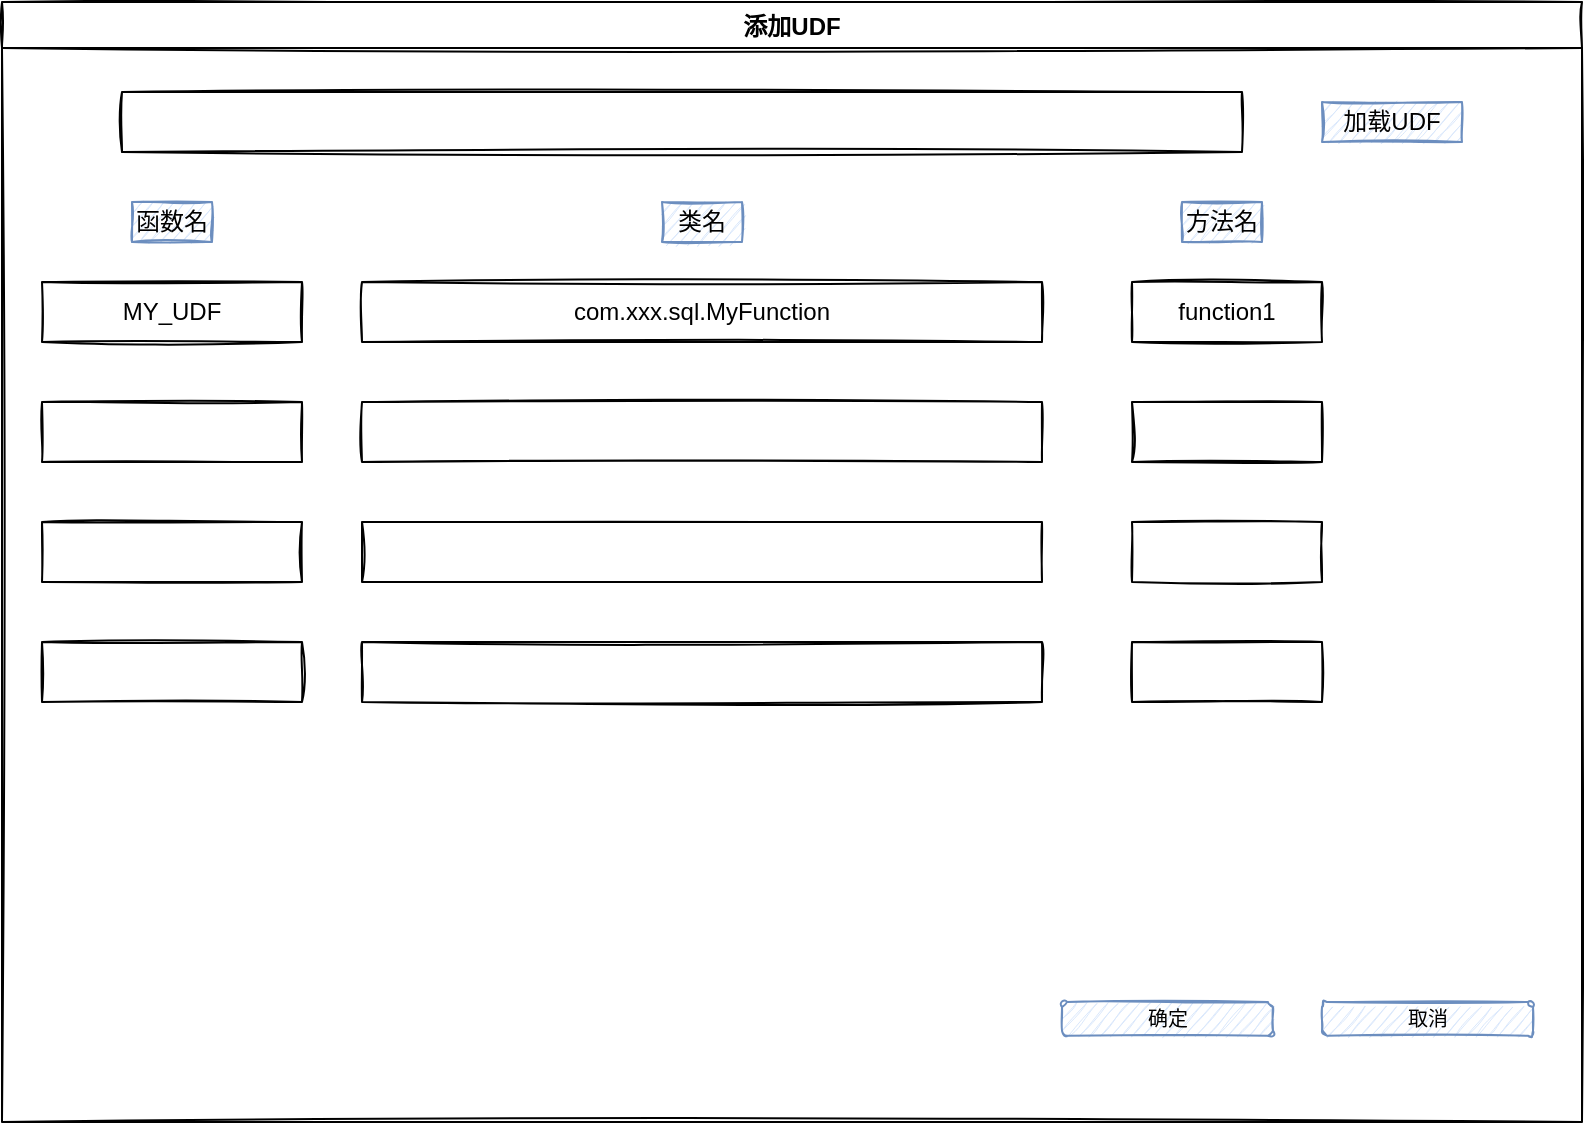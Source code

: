 <mxfile version="15.8.2" type="github">
  <diagram id="4iuk9C3c1TCA9W_Shy5l" name="第 1 页">
    <mxGraphModel dx="2249" dy="762" grid="1" gridSize="10" guides="1" tooltips="1" connect="1" arrows="1" fold="1" page="1" pageScale="1" pageWidth="827" pageHeight="1169" math="0" shadow="0">
      <root>
        <mxCell id="0" />
        <mxCell id="1" parent="0" />
        <mxCell id="2UPqbbec-4hA788skLOh-12" value="添加UDF" style="swimlane;sketch=1;" parent="1" vertex="1">
          <mxGeometry x="-510" y="80" width="790" height="560" as="geometry" />
        </mxCell>
        <mxCell id="2UPqbbec-4hA788skLOh-27" value="com.xxx.sql.MyFunction" style="rounded=0;whiteSpace=wrap;html=1;sketch=1;" parent="2UPqbbec-4hA788skLOh-12" vertex="1">
          <mxGeometry x="180" y="140" width="340" height="30" as="geometry" />
        </mxCell>
        <mxCell id="2UPqbbec-4hA788skLOh-28" value="函数名" style="text;html=1;strokeColor=#6c8ebf;fillColor=#dae8fc;align=center;verticalAlign=middle;whiteSpace=wrap;rounded=0;sketch=1;" parent="2UPqbbec-4hA788skLOh-12" vertex="1">
          <mxGeometry x="65" y="100" width="40" height="20" as="geometry" />
        </mxCell>
        <mxCell id="2UPqbbec-4hA788skLOh-29" value="类名" style="text;html=1;strokeColor=#6c8ebf;fillColor=#dae8fc;align=center;verticalAlign=middle;whiteSpace=wrap;rounded=0;sketch=1;" parent="2UPqbbec-4hA788skLOh-12" vertex="1">
          <mxGeometry x="330" y="100" width="40" height="20" as="geometry" />
        </mxCell>
        <mxCell id="2UPqbbec-4hA788skLOh-30" value="MY_UDF" style="rounded=0;whiteSpace=wrap;html=1;sketch=1;" parent="2UPqbbec-4hA788skLOh-12" vertex="1">
          <mxGeometry x="20" y="140" width="130" height="30" as="geometry" />
        </mxCell>
        <mxCell id="2UPqbbec-4hA788skLOh-32" value="方法名" style="text;html=1;strokeColor=#6c8ebf;fillColor=#dae8fc;align=center;verticalAlign=middle;whiteSpace=wrap;rounded=0;sketch=1;" parent="2UPqbbec-4hA788skLOh-12" vertex="1">
          <mxGeometry x="590" y="100" width="40" height="20" as="geometry" />
        </mxCell>
        <mxCell id="2UPqbbec-4hA788skLOh-41" value="加载UDF" style="text;html=1;strokeColor=#6c8ebf;fillColor=#dae8fc;align=center;verticalAlign=middle;whiteSpace=wrap;rounded=0;sketch=1;" parent="2UPqbbec-4hA788skLOh-12" vertex="1">
          <mxGeometry x="660" y="50" width="70" height="20" as="geometry" />
        </mxCell>
        <mxCell id="2UPqbbec-4hA788skLOh-40" value="" style="rounded=0;whiteSpace=wrap;html=1;sketch=1;" parent="2UPqbbec-4hA788skLOh-12" vertex="1">
          <mxGeometry x="60" y="45" width="560" height="30" as="geometry" />
        </mxCell>
        <mxCell id="2UPqbbec-4hA788skLOh-43" value="" style="rounded=0;whiteSpace=wrap;html=1;sketch=1;" parent="2UPqbbec-4hA788skLOh-12" vertex="1">
          <mxGeometry x="180" y="200" width="340" height="30" as="geometry" />
        </mxCell>
        <mxCell id="2UPqbbec-4hA788skLOh-44" value="" style="rounded=0;whiteSpace=wrap;html=1;sketch=1;" parent="2UPqbbec-4hA788skLOh-12" vertex="1">
          <mxGeometry x="20" y="200" width="130" height="30" as="geometry" />
        </mxCell>
        <mxCell id="2UPqbbec-4hA788skLOh-57" value="" style="shape=image;html=1;verticalAlign=top;verticalLabelPosition=bottom;labelBackgroundColor=#ffffff;imageAspect=0;aspect=fixed;image=https://cdn3.iconfinder.com/data/icons/flat-actions-icons-9/792/Tick_Mark_Dark-128.png;sketch=1;" parent="2UPqbbec-4hA788skLOh-12" vertex="1">
          <mxGeometry x="720" y="136" width="38" height="38" as="geometry" />
        </mxCell>
        <mxCell id="2UPqbbec-4hA788skLOh-58" value="" style="shape=image;html=1;verticalAlign=top;verticalLabelPosition=bottom;labelBackgroundColor=#ffffff;imageAspect=0;aspect=fixed;image=https://cdn3.iconfinder.com/data/icons/flat-actions-icons-9/792/Tick_Mark_Dark-128.png;sketch=1;" parent="2UPqbbec-4hA788skLOh-12" vertex="1">
          <mxGeometry x="720" y="200" width="38" height="38" as="geometry" />
        </mxCell>
        <mxCell id="2UPqbbec-4hA788skLOh-59" value="" style="shape=image;html=1;verticalAlign=top;verticalLabelPosition=bottom;labelBackgroundColor=#ffffff;imageAspect=0;aspect=fixed;image=https://cdn3.iconfinder.com/data/icons/flat-actions-icons-9/792/Tick_Mark_Dark-128.png;sketch=1;" parent="2UPqbbec-4hA788skLOh-12" vertex="1">
          <mxGeometry x="720" y="261" width="38" height="38" as="geometry" />
        </mxCell>
        <mxCell id="2UPqbbec-4hA788skLOh-61" value="" style="shape=image;html=1;verticalAlign=top;verticalLabelPosition=bottom;labelBackgroundColor=#ffffff;imageAspect=0;aspect=fixed;image=https://cdn4.iconfinder.com/data/icons/icocentre-free-icons/114/f-cross_256-128.png;sketch=1;" parent="2UPqbbec-4hA788skLOh-12" vertex="1">
          <mxGeometry x="725" y="328.5" width="28" height="28" as="geometry" />
        </mxCell>
        <mxCell id="2UPqbbec-4hA788skLOh-64" value="确定" style="rounded=1;html=1;shadow=0;dashed=0;whiteSpace=wrap;fontSize=10;fillColor=#dae8fc;align=center;strokeColor=#6c8ebf;sketch=1;" parent="2UPqbbec-4hA788skLOh-12" vertex="1">
          <mxGeometry x="530" y="500" width="105.5" height="16.88" as="geometry" />
        </mxCell>
        <mxCell id="2UPqbbec-4hA788skLOh-68" value="" style="shape=image;html=1;verticalAlign=top;verticalLabelPosition=bottom;labelBackgroundColor=#ffffff;imageAspect=0;aspect=fixed;image=https://cdn4.iconfinder.com/data/icons/ionicons/512/icon-ios7-minus-outline-128.png;sketch=1;" parent="2UPqbbec-4hA788skLOh-12" vertex="1">
          <mxGeometry x="691" y="140" width="29" height="29" as="geometry" />
        </mxCell>
        <mxCell id="2UPqbbec-4hA788skLOh-69" value="" style="shape=image;html=1;verticalAlign=top;verticalLabelPosition=bottom;labelBackgroundColor=#ffffff;imageAspect=0;aspect=fixed;image=https://cdn4.iconfinder.com/data/icons/ionicons/512/icon-ios7-minus-outline-128.png;sketch=1;" parent="2UPqbbec-4hA788skLOh-12" vertex="1">
          <mxGeometry x="691" y="204.5" width="29" height="29" as="geometry" />
        </mxCell>
        <mxCell id="2UPqbbec-4hA788skLOh-70" value="" style="shape=image;html=1;verticalAlign=top;verticalLabelPosition=bottom;labelBackgroundColor=#ffffff;imageAspect=0;aspect=fixed;image=https://cdn4.iconfinder.com/data/icons/ionicons/512/icon-ios7-minus-outline-128.png;sketch=1;" parent="2UPqbbec-4hA788skLOh-12" vertex="1">
          <mxGeometry x="691" y="265.5" width="29" height="29" as="geometry" />
        </mxCell>
        <mxCell id="2UPqbbec-4hA788skLOh-71" value="" style="shape=image;html=1;verticalAlign=top;verticalLabelPosition=bottom;labelBackgroundColor=#ffffff;imageAspect=0;aspect=fixed;image=https://cdn4.iconfinder.com/data/icons/ionicons/512/icon-ios7-minus-outline-128.png;sketch=1;" parent="2UPqbbec-4hA788skLOh-12" vertex="1">
          <mxGeometry x="690" y="328.5" width="29" height="29" as="geometry" />
        </mxCell>
        <mxCell id="eT6F7r95OTAMLALFbOT9-1" value="function1" style="rounded=0;whiteSpace=wrap;html=1;sketch=1;" vertex="1" parent="2UPqbbec-4hA788skLOh-12">
          <mxGeometry x="565" y="140" width="95" height="30" as="geometry" />
        </mxCell>
        <mxCell id="eT6F7r95OTAMLALFbOT9-3" value="" style="rounded=0;whiteSpace=wrap;html=1;sketch=1;" vertex="1" parent="2UPqbbec-4hA788skLOh-12">
          <mxGeometry x="565" y="200" width="95" height="30" as="geometry" />
        </mxCell>
        <mxCell id="eT6F7r95OTAMLALFbOT9-5" value="" style="rounded=0;whiteSpace=wrap;html=1;sketch=1;" vertex="1" parent="2UPqbbec-4hA788skLOh-12">
          <mxGeometry x="565" y="320" width="95" height="30" as="geometry" />
        </mxCell>
        <mxCell id="eT6F7r95OTAMLALFbOT9-4" value="" style="rounded=0;whiteSpace=wrap;html=1;sketch=1;" vertex="1" parent="2UPqbbec-4hA788skLOh-12">
          <mxGeometry x="565" y="260" width="95" height="30" as="geometry" />
        </mxCell>
        <mxCell id="2UPqbbec-4hA788skLOh-46" value="" style="rounded=0;whiteSpace=wrap;html=1;sketch=1;" parent="1" vertex="1">
          <mxGeometry x="-330" y="340" width="340" height="30" as="geometry" />
        </mxCell>
        <mxCell id="2UPqbbec-4hA788skLOh-47" value="" style="rounded=0;whiteSpace=wrap;html=1;sketch=1;" parent="1" vertex="1">
          <mxGeometry x="-490" y="340" width="130" height="30" as="geometry" />
        </mxCell>
        <mxCell id="2UPqbbec-4hA788skLOh-49" value="" style="rounded=0;whiteSpace=wrap;html=1;sketch=1;" parent="1" vertex="1">
          <mxGeometry x="-330" y="400" width="340" height="30" as="geometry" />
        </mxCell>
        <mxCell id="2UPqbbec-4hA788skLOh-50" value="" style="rounded=0;whiteSpace=wrap;html=1;sketch=1;" parent="1" vertex="1">
          <mxGeometry x="-490" y="400" width="130" height="30" as="geometry" />
        </mxCell>
        <mxCell id="2UPqbbec-4hA788skLOh-66" value="取消" style="rounded=1;html=1;shadow=0;dashed=0;whiteSpace=wrap;fontSize=10;fillColor=#dae8fc;align=center;strokeColor=#6c8ebf;sketch=1;" parent="1" vertex="1">
          <mxGeometry x="150" y="580" width="105.5" height="16.88" as="geometry" />
        </mxCell>
      </root>
    </mxGraphModel>
  </diagram>
</mxfile>

